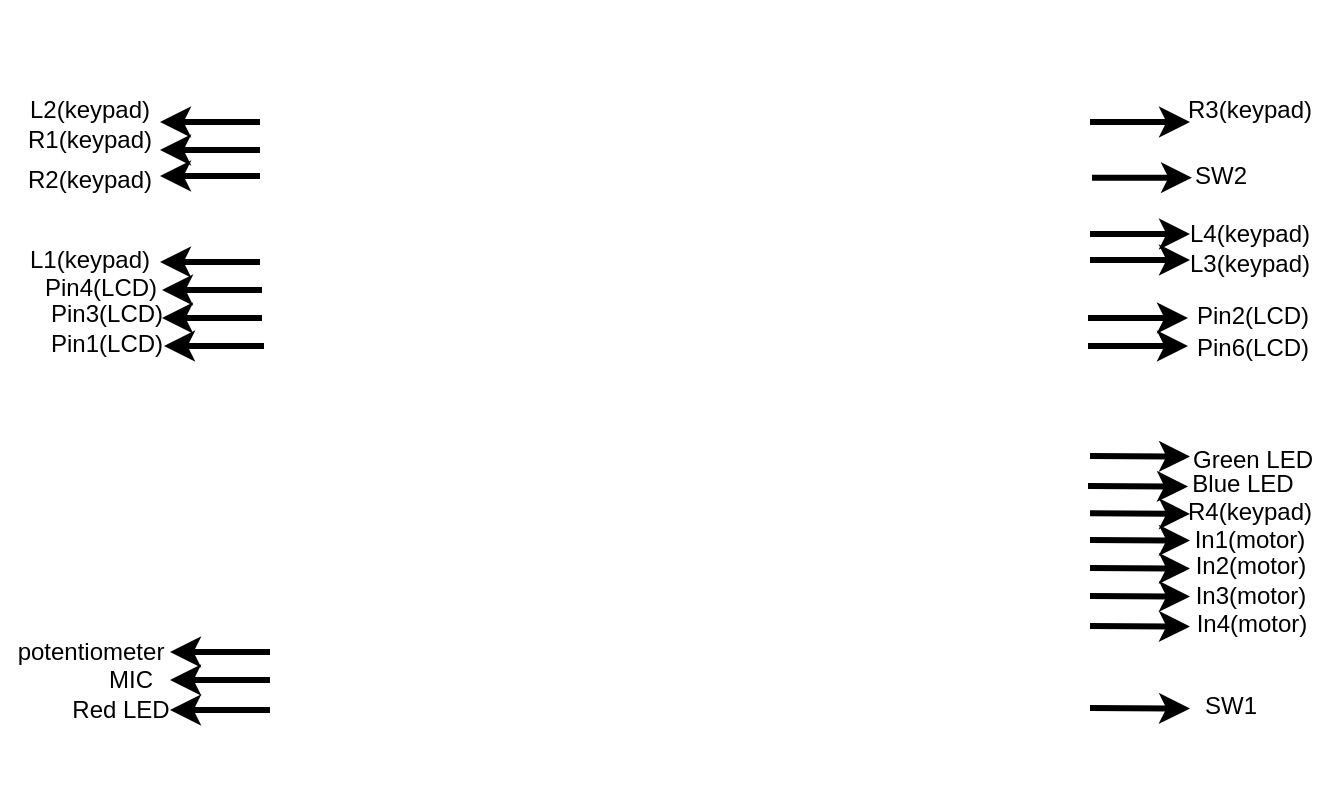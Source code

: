 <mxfile version="16.4.0" type="device"><diagram id="hFEn1EJwIHZZKHxsxntn" name="Page-1"><mxGraphModel dx="865" dy="534" grid="1" gridSize="10" guides="1" tooltips="1" connect="1" arrows="1" fold="1" page="1" pageScale="1" pageWidth="850" pageHeight="1100" math="0" shadow="0"><root><mxCell id="0"/><mxCell id="1" parent="0"/><mxCell id="c0HMkcucaKlAGumOVSXR-1" value="" style="shape=image;verticalLabelPosition=bottom;labelBackgroundColor=default;verticalAlign=top;aspect=fixed;imageAspect=0;image=http://embedded-lab.com/blog/wp-content/uploads/2016/10/Board-Pinouts.png;" vertex="1" parent="1"><mxGeometry x="206" y="90" width="438" height="394" as="geometry"/></mxCell><mxCell id="c0HMkcucaKlAGumOVSXR-3" value="" style="endArrow=classic;html=1;rounded=0;strokeWidth=3;" edge="1" parent="1"><mxGeometry width="50" height="50" relative="1" as="geometry"><mxPoint x="215" y="165" as="sourcePoint"/><mxPoint x="165" y="165" as="targetPoint"/></mxGeometry></mxCell><mxCell id="c0HMkcucaKlAGumOVSXR-4" value="R1(keypad)" style="text;html=1;strokeColor=none;fillColor=none;align=center;verticalAlign=middle;whiteSpace=wrap;rounded=0;" vertex="1" parent="1"><mxGeometry x="105" y="150" width="50" height="20" as="geometry"/></mxCell><mxCell id="c0HMkcucaKlAGumOVSXR-5" value="R2(keypad)" style="text;html=1;strokeColor=none;fillColor=none;align=center;verticalAlign=middle;whiteSpace=wrap;rounded=0;" vertex="1" parent="1"><mxGeometry x="105" y="170" width="50" height="20" as="geometry"/></mxCell><mxCell id="c0HMkcucaKlAGumOVSXR-6" value="R3(keypad)" style="text;html=1;strokeColor=none;fillColor=none;align=center;verticalAlign=middle;whiteSpace=wrap;rounded=0;" vertex="1" parent="1"><mxGeometry x="680" y="130" width="60" height="30" as="geometry"/></mxCell><mxCell id="c0HMkcucaKlAGumOVSXR-7" value="R4(keypad)" style="text;html=1;strokeColor=none;fillColor=none;align=center;verticalAlign=middle;whiteSpace=wrap;rounded=0;" vertex="1" parent="1"><mxGeometry x="685" y="336" width="50" height="20" as="geometry"/></mxCell><mxCell id="c0HMkcucaKlAGumOVSXR-8" value="" style="endArrow=classic;html=1;rounded=0;strokeWidth=3;" edge="1" parent="1"><mxGeometry width="50" height="50" relative="1" as="geometry"><mxPoint x="215" y="178" as="sourcePoint"/><mxPoint x="165" y="178" as="targetPoint"/></mxGeometry></mxCell><mxCell id="c0HMkcucaKlAGumOVSXR-9" value="" style="endArrow=classic;html=1;rounded=0;strokeWidth=3;" edge="1" parent="1"><mxGeometry width="50" height="50" relative="1" as="geometry"><mxPoint x="630" y="151" as="sourcePoint"/><mxPoint x="680" y="151" as="targetPoint"/></mxGeometry></mxCell><mxCell id="c0HMkcucaKlAGumOVSXR-10" value="" style="endArrow=classic;html=1;rounded=0;strokeWidth=3;" edge="1" parent="1"><mxGeometry width="50" height="50" relative="1" as="geometry"><mxPoint x="630" y="346.66" as="sourcePoint"/><mxPoint x="680" y="346.94" as="targetPoint"/></mxGeometry></mxCell><mxCell id="c0HMkcucaKlAGumOVSXR-11" value="" style="endArrow=classic;html=1;rounded=0;strokeWidth=3;" edge="1" parent="1"><mxGeometry width="50" height="50" relative="1" as="geometry"><mxPoint x="215.0" y="221" as="sourcePoint"/><mxPoint x="165.0" y="221" as="targetPoint"/></mxGeometry></mxCell><mxCell id="c0HMkcucaKlAGumOVSXR-12" value="" style="endArrow=classic;html=1;rounded=0;strokeWidth=3;" edge="1" parent="1"><mxGeometry width="50" height="50" relative="1" as="geometry"><mxPoint x="216.0" y="235" as="sourcePoint"/><mxPoint x="166.0" y="235" as="targetPoint"/></mxGeometry></mxCell><mxCell id="c0HMkcucaKlAGumOVSXR-13" value="" style="endArrow=classic;html=1;rounded=0;strokeWidth=3;" edge="1" parent="1"><mxGeometry width="50" height="50" relative="1" as="geometry"><mxPoint x="216.0" y="249" as="sourcePoint"/><mxPoint x="166.0" y="249" as="targetPoint"/></mxGeometry></mxCell><mxCell id="c0HMkcucaKlAGumOVSXR-14" value="" style="endArrow=classic;html=1;rounded=0;strokeWidth=3;" edge="1" parent="1"><mxGeometry width="50" height="50" relative="1" as="geometry"><mxPoint x="217.0" y="263" as="sourcePoint"/><mxPoint x="167.0" y="263" as="targetPoint"/></mxGeometry></mxCell><mxCell id="c0HMkcucaKlAGumOVSXR-15" value="" style="endArrow=classic;html=1;rounded=0;strokeWidth=3;" edge="1" parent="1"><mxGeometry width="50" height="50" relative="1" as="geometry"><mxPoint x="215" y="151" as="sourcePoint"/><mxPoint x="165" y="151" as="targetPoint"/></mxGeometry></mxCell><mxCell id="c0HMkcucaKlAGumOVSXR-16" value="" style="endArrow=classic;html=1;rounded=0;strokeWidth=3;" edge="1" parent="1"><mxGeometry width="50" height="50" relative="1" as="geometry"><mxPoint x="220" y="416" as="sourcePoint"/><mxPoint x="170" y="416" as="targetPoint"/></mxGeometry></mxCell><mxCell id="c0HMkcucaKlAGumOVSXR-17" value="" style="endArrow=classic;html=1;rounded=0;strokeWidth=3;" edge="1" parent="1"><mxGeometry width="50" height="50" relative="1" as="geometry"><mxPoint x="220" y="430" as="sourcePoint"/><mxPoint x="170" y="430" as="targetPoint"/></mxGeometry></mxCell><mxCell id="c0HMkcucaKlAGumOVSXR-18" value="" style="endArrow=classic;html=1;rounded=0;strokeWidth=3;" edge="1" parent="1"><mxGeometry width="50" height="50" relative="1" as="geometry"><mxPoint x="220" y="445" as="sourcePoint"/><mxPoint x="170" y="445" as="targetPoint"/></mxGeometry></mxCell><mxCell id="c0HMkcucaKlAGumOVSXR-19" value="" style="endArrow=classic;html=1;rounded=0;strokeWidth=3;" edge="1" parent="1"><mxGeometry width="50" height="50" relative="1" as="geometry"><mxPoint x="630" y="360.0" as="sourcePoint"/><mxPoint x="680" y="360.28" as="targetPoint"/></mxGeometry></mxCell><mxCell id="c0HMkcucaKlAGumOVSXR-20" value="" style="endArrow=classic;html=1;rounded=0;strokeWidth=3;" edge="1" parent="1"><mxGeometry width="50" height="50" relative="1" as="geometry"><mxPoint x="630" y="374.0" as="sourcePoint"/><mxPoint x="680" y="374.28" as="targetPoint"/></mxGeometry></mxCell><mxCell id="c0HMkcucaKlAGumOVSXR-21" value="" style="endArrow=classic;html=1;rounded=0;strokeWidth=3;" edge="1" parent="1"><mxGeometry width="50" height="50" relative="1" as="geometry"><mxPoint x="630" y="388" as="sourcePoint"/><mxPoint x="680" y="388.28" as="targetPoint"/></mxGeometry></mxCell><mxCell id="c0HMkcucaKlAGumOVSXR-22" value="" style="endArrow=classic;html=1;rounded=0;strokeWidth=3;" edge="1" parent="1"><mxGeometry width="50" height="50" relative="1" as="geometry"><mxPoint x="630" y="403" as="sourcePoint"/><mxPoint x="680" y="403.28" as="targetPoint"/></mxGeometry></mxCell><mxCell id="c0HMkcucaKlAGumOVSXR-23" value="" style="endArrow=classic;html=1;rounded=0;strokeWidth=3;" edge="1" parent="1"><mxGeometry width="50" height="50" relative="1" as="geometry"><mxPoint x="630" y="444" as="sourcePoint"/><mxPoint x="680" y="444.28" as="targetPoint"/></mxGeometry></mxCell><mxCell id="c0HMkcucaKlAGumOVSXR-24" value="" style="endArrow=classic;html=1;rounded=0;strokeWidth=3;" edge="1" parent="1"><mxGeometry width="50" height="50" relative="1" as="geometry"><mxPoint x="630" y="318" as="sourcePoint"/><mxPoint x="680" y="318.28" as="targetPoint"/></mxGeometry></mxCell><mxCell id="c0HMkcucaKlAGumOVSXR-25" value="" style="endArrow=classic;html=1;rounded=0;strokeWidth=3;" edge="1" parent="1"><mxGeometry width="50" height="50" relative="1" as="geometry"><mxPoint x="629" y="333" as="sourcePoint"/><mxPoint x="679" y="333.28" as="targetPoint"/></mxGeometry></mxCell><mxCell id="c0HMkcucaKlAGumOVSXR-26" value="" style="endArrow=classic;html=1;rounded=0;strokeWidth=3;" edge="1" parent="1"><mxGeometry width="50" height="50" relative="1" as="geometry"><mxPoint x="631" y="178.83" as="sourcePoint"/><mxPoint x="681" y="178.83" as="targetPoint"/></mxGeometry></mxCell><mxCell id="c0HMkcucaKlAGumOVSXR-27" value="" style="endArrow=classic;html=1;rounded=0;strokeWidth=3;" edge="1" parent="1"><mxGeometry width="50" height="50" relative="1" as="geometry"><mxPoint x="630" y="207.0" as="sourcePoint"/><mxPoint x="680" y="207.0" as="targetPoint"/></mxGeometry></mxCell><mxCell id="c0HMkcucaKlAGumOVSXR-28" value="" style="endArrow=classic;html=1;rounded=0;strokeWidth=3;" edge="1" parent="1"><mxGeometry width="50" height="50" relative="1" as="geometry"><mxPoint x="630" y="220" as="sourcePoint"/><mxPoint x="680" y="220" as="targetPoint"/></mxGeometry></mxCell><mxCell id="c0HMkcucaKlAGumOVSXR-30" value="" style="endArrow=classic;html=1;rounded=0;strokeWidth=3;" edge="1" parent="1"><mxGeometry width="50" height="50" relative="1" as="geometry"><mxPoint x="629" y="249" as="sourcePoint"/><mxPoint x="679" y="249" as="targetPoint"/></mxGeometry></mxCell><mxCell id="c0HMkcucaKlAGumOVSXR-31" value="" style="endArrow=classic;html=1;rounded=0;strokeWidth=3;" edge="1" parent="1"><mxGeometry width="50" height="50" relative="1" as="geometry"><mxPoint x="629" y="263" as="sourcePoint"/><mxPoint x="679" y="263" as="targetPoint"/></mxGeometry></mxCell><mxCell id="c0HMkcucaKlAGumOVSXR-32" value="L1(keypad)" style="text;html=1;strokeColor=none;fillColor=none;align=center;verticalAlign=middle;whiteSpace=wrap;rounded=0;" vertex="1" parent="1"><mxGeometry x="105" y="210" width="50" height="20" as="geometry"/></mxCell><mxCell id="c0HMkcucaKlAGumOVSXR-33" value="L2(keypad)" style="text;html=1;strokeColor=none;fillColor=none;align=center;verticalAlign=middle;whiteSpace=wrap;rounded=0;" vertex="1" parent="1"><mxGeometry x="105" y="135" width="50" height="20" as="geometry"/></mxCell><mxCell id="c0HMkcucaKlAGumOVSXR-34" value="L4(keypad)" style="text;html=1;strokeColor=none;fillColor=none;align=center;verticalAlign=middle;whiteSpace=wrap;rounded=0;" vertex="1" parent="1"><mxGeometry x="685" y="197" width="50" height="20" as="geometry"/></mxCell><mxCell id="c0HMkcucaKlAGumOVSXR-35" value="L3(keypad)" style="text;html=1;strokeColor=none;fillColor=none;align=center;verticalAlign=middle;whiteSpace=wrap;rounded=0;" vertex="1" parent="1"><mxGeometry x="685" y="212" width="50" height="20" as="geometry"/></mxCell><mxCell id="c0HMkcucaKlAGumOVSXR-41" value="In1(motor)" style="text;html=1;strokeColor=none;fillColor=none;align=center;verticalAlign=middle;whiteSpace=wrap;rounded=0;strokeWidth=1;fontSize=12;" vertex="1" parent="1"><mxGeometry x="690" y="350" width="40" height="20" as="geometry"/></mxCell><mxCell id="c0HMkcucaKlAGumOVSXR-42" value="In3(motor)" style="text;html=1;strokeColor=none;fillColor=none;align=center;verticalAlign=middle;whiteSpace=wrap;rounded=0;" vertex="1" parent="1"><mxGeometry x="688" y="378" width="45" height="20" as="geometry"/></mxCell><mxCell id="c0HMkcucaKlAGumOVSXR-43" value="In2(motor)" style="text;html=1;strokeColor=none;fillColor=none;align=center;verticalAlign=middle;whiteSpace=wrap;rounded=0;" vertex="1" parent="1"><mxGeometry x="692.5" y="365" width="35" height="16" as="geometry"/></mxCell><mxCell id="c0HMkcucaKlAGumOVSXR-44" value="In4(motor)" style="text;html=1;strokeColor=none;fillColor=none;align=center;verticalAlign=middle;whiteSpace=wrap;rounded=0;" vertex="1" parent="1"><mxGeometry x="686" y="392" width="50" height="20" as="geometry"/></mxCell><mxCell id="c0HMkcucaKlAGumOVSXR-45" value="SW1" style="text;html=1;align=center;verticalAlign=middle;resizable=0;points=[];autosize=1;strokeColor=none;fillColor=none;fontSize=12;" vertex="1" parent="1"><mxGeometry x="680" y="433" width="40" height="20" as="geometry"/></mxCell><mxCell id="c0HMkcucaKlAGumOVSXR-46" value="Green LED" style="text;html=1;align=center;verticalAlign=middle;resizable=0;points=[];autosize=1;strokeColor=none;fillColor=none;fontSize=12;" vertex="1" parent="1"><mxGeometry x="671" y="310" width="80" height="20" as="geometry"/></mxCell><mxCell id="c0HMkcucaKlAGumOVSXR-47" value="Blue LED" style="text;html=1;align=center;verticalAlign=middle;resizable=0;points=[];autosize=1;strokeColor=none;fillColor=none;fontSize=12;" vertex="1" parent="1"><mxGeometry x="671" y="322" width="70" height="20" as="geometry"/></mxCell><mxCell id="c0HMkcucaKlAGumOVSXR-48" value="SW2" style="text;html=1;align=center;verticalAlign=middle;resizable=0;points=[];autosize=1;strokeColor=none;fillColor=none;fontSize=12;" vertex="1" parent="1"><mxGeometry x="675" y="168" width="40" height="20" as="geometry"/></mxCell><mxCell id="c0HMkcucaKlAGumOVSXR-49" value="potentiometer" style="text;html=1;align=center;verticalAlign=middle;resizable=0;points=[];autosize=1;strokeColor=none;fillColor=none;fontSize=12;" vertex="1" parent="1"><mxGeometry x="85" y="406" width="90" height="20" as="geometry"/></mxCell><mxCell id="c0HMkcucaKlAGumOVSXR-50" value="MIC" style="text;html=1;align=center;verticalAlign=middle;resizable=0;points=[];autosize=1;strokeColor=none;fillColor=none;fontSize=12;" vertex="1" parent="1"><mxGeometry x="130" y="420" width="40" height="20" as="geometry"/></mxCell><mxCell id="c0HMkcucaKlAGumOVSXR-51" value="Red LED" style="text;html=1;align=center;verticalAlign=middle;resizable=0;points=[];autosize=1;strokeColor=none;fillColor=none;fontSize=12;" vertex="1" parent="1"><mxGeometry x="115" y="435" width="60" height="20" as="geometry"/></mxCell><mxCell id="c0HMkcucaKlAGumOVSXR-52" value="Pin1(LCD)" style="text;html=1;align=center;verticalAlign=middle;resizable=0;points=[];autosize=1;strokeColor=none;fillColor=none;fontSize=12;" vertex="1" parent="1"><mxGeometry x="103" y="252" width="70" height="20" as="geometry"/></mxCell><mxCell id="c0HMkcucaKlAGumOVSXR-53" value="Pin2(LCD)" style="text;html=1;align=center;verticalAlign=middle;resizable=0;points=[];autosize=1;strokeColor=none;fillColor=none;fontSize=12;" vertex="1" parent="1"><mxGeometry x="676" y="238" width="70" height="20" as="geometry"/></mxCell><mxCell id="c0HMkcucaKlAGumOVSXR-54" value="Pin3(LCD)" style="text;html=1;align=center;verticalAlign=middle;resizable=0;points=[];autosize=1;strokeColor=none;fillColor=none;fontSize=12;" vertex="1" parent="1"><mxGeometry x="103" y="237" width="70" height="20" as="geometry"/></mxCell><mxCell id="c0HMkcucaKlAGumOVSXR-55" value="Pin4(LCD)" style="text;html=1;align=center;verticalAlign=middle;resizable=0;points=[];autosize=1;strokeColor=none;fillColor=none;fontSize=12;" vertex="1" parent="1"><mxGeometry x="100" y="224" width="70" height="20" as="geometry"/></mxCell><mxCell id="c0HMkcucaKlAGumOVSXR-56" value="Pin6(LCD)" style="text;html=1;align=center;verticalAlign=middle;resizable=0;points=[];autosize=1;strokeColor=none;fillColor=none;fontSize=12;" vertex="1" parent="1"><mxGeometry x="676" y="254" width="70" height="20" as="geometry"/></mxCell></root></mxGraphModel></diagram></mxfile>